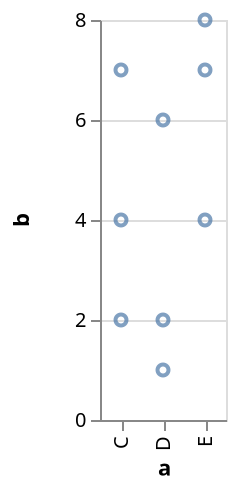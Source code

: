 {
  "$schema": "https://vega.github.io/schema/vega/v4.json",
  "autosize": "pad",
  "padding": 5,
  "height": 200,
  "style": "cell",
  "data": [
    {
      "name": "source_0",
      "values": [
        {"a": "C", "b": 2},
        {"a": "C", "b": 7},
        {"a": "C", "b": 4},
        {"a": "D", "b": 1},
        {"a": "D", "b": 2},
        {"a": "D", "b": 6},
        {"a": "E", "b": 8},
        {"a": "E", "b": 4},
        {"a": "E", "b": 7}
      ]
    }
  ],
  "signals": [
    {"name": "plotname_x_step", "value": 21},
    {
      "name": "width",
      "update": "bandspace(domain('plotname_x').length, 1, 0.5) * plotname_x_step"
    }
  ],
  "marks": [
    {
      "name": "plotname_marks",
      "type": "symbol",
      "style": ["point"],
      "from": {"data": "source_0"},
      "encode": {
        "update": {
          "opacity": {"value": 0.7},
          "fill": [
            {
              "test": "datum[\"b\"] === null || isNaN(datum[\"b\"])",
              "value": null
            },
            {"value": "transparent"}
          ],
          "stroke": [
            {
              "test": "datum[\"b\"] === null || isNaN(datum[\"b\"])",
              "value": null
            },
            {"value": "#4c78a8"}
          ],
          "tooltip": {
            "signal": "{\"a\": ''+datum[\"a\"], \"b\": format(datum[\"b\"], \"\")}"
          },
          "x": {"scale": "plotname_x", "field": "a"},
          "y": {"scale": "plotname_y", "field": "b"}
        }
      }
    }
  ],
  "scales": [
    {
      "name": "plotname_x",
      "type": "point",
      "domain": {"data": "source_0", "field": "a", "sort": true},
      "range": {"step": {"signal": "plotname_x_step"}},
      "padding": 0.5
    },
    {
      "name": "plotname_y",
      "type": "linear",
      "domain": {"data": "source_0", "field": "b"},
      "range": [{"signal": "height"}, 0],
      "nice": true,
      "zero": true
    }
  ],
  "axes": [
    {
      "scale": "plotname_x",
      "orient": "bottom",
      "grid": false,
      "title": "a",
      "labelAlign": "right",
      "labelAngle": 270,
      "labelBaseline": "middle",
      "zindex": 1
    },
    {
      "scale": "plotname_y",
      "orient": "left",
      "grid": false,
      "title": "b",
      "labelOverlap": true,
      "tickCount": {"signal": "ceil(height/40)"},
      "zindex": 1
    },
    {
      "scale": "plotname_y",
      "orient": "left",
      "gridScale": "plotname_x",
      "grid": true,
      "tickCount": {"signal": "ceil(height/40)"},
      "domain": false,
      "labels": false,
      "maxExtent": 0,
      "minExtent": 0,
      "ticks": false,
      "zindex": 0
    }
  ],
  "config": {"axisY": {"minExtent": 30}}
}
